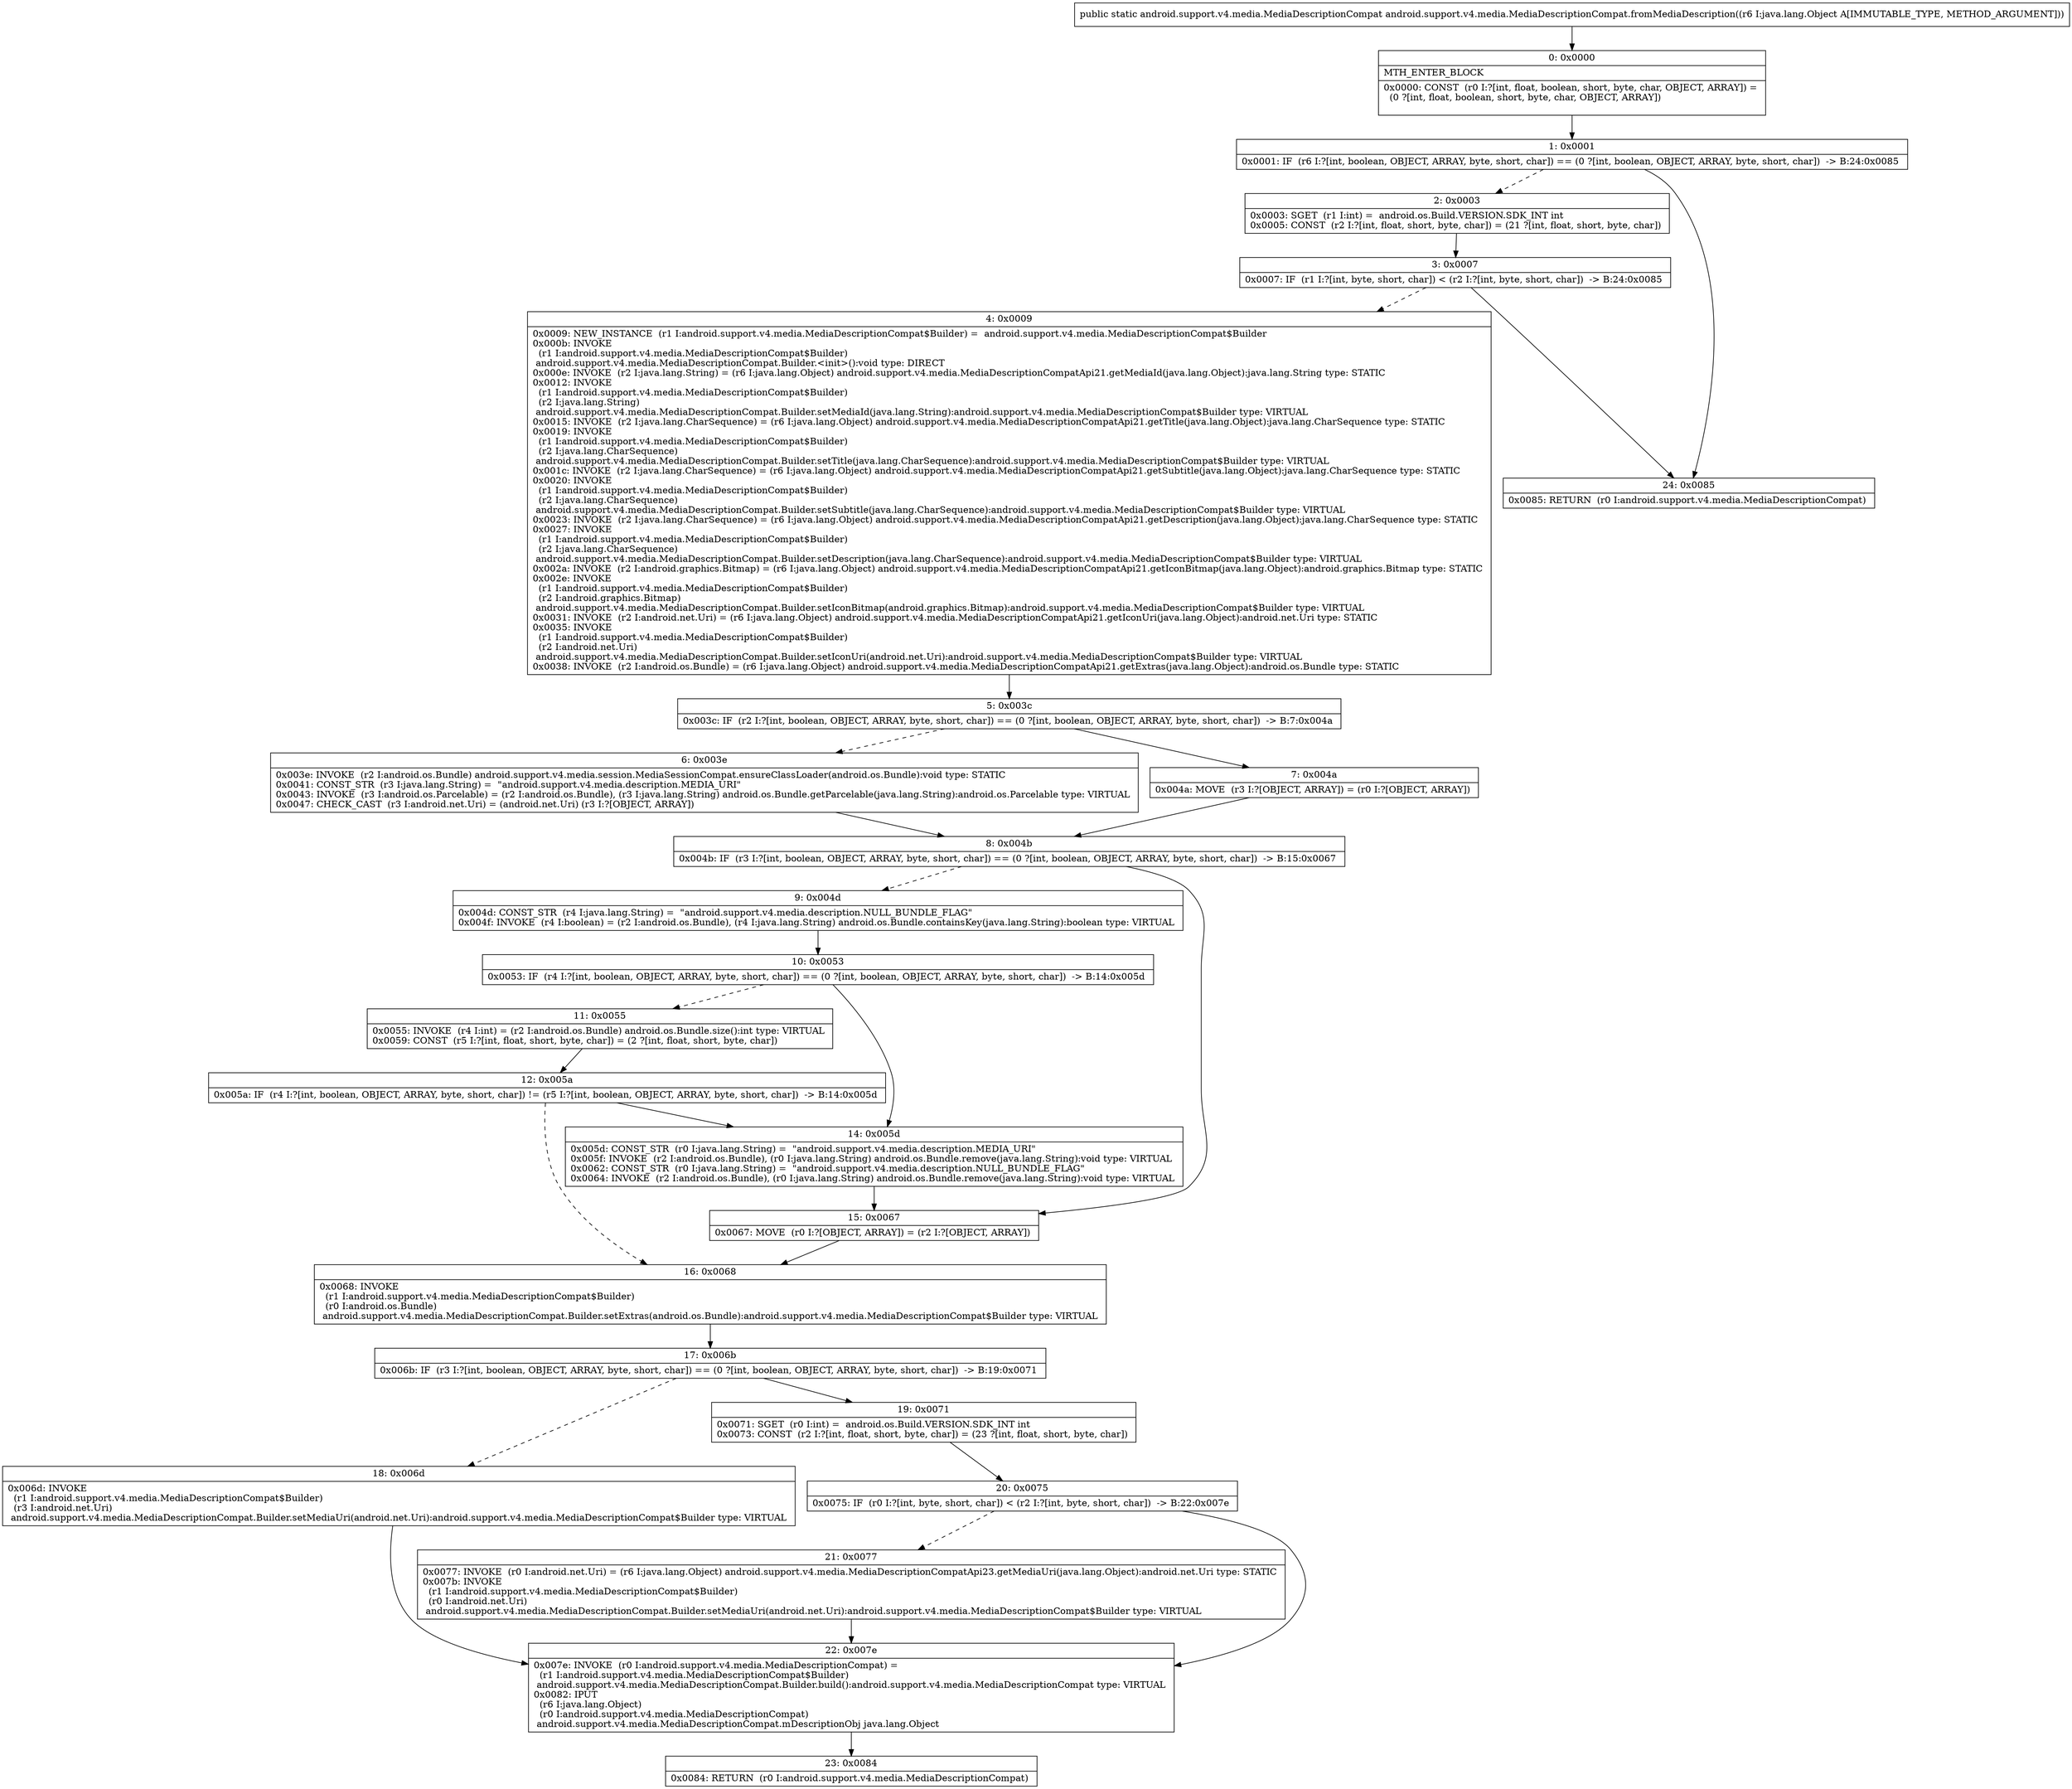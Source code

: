digraph "CFG forandroid.support.v4.media.MediaDescriptionCompat.fromMediaDescription(Ljava\/lang\/Object;)Landroid\/support\/v4\/media\/MediaDescriptionCompat;" {
Node_0 [shape=record,label="{0\:\ 0x0000|MTH_ENTER_BLOCK\l|0x0000: CONST  (r0 I:?[int, float, boolean, short, byte, char, OBJECT, ARRAY]) = \l  (0 ?[int, float, boolean, short, byte, char, OBJECT, ARRAY])\l \l}"];
Node_1 [shape=record,label="{1\:\ 0x0001|0x0001: IF  (r6 I:?[int, boolean, OBJECT, ARRAY, byte, short, char]) == (0 ?[int, boolean, OBJECT, ARRAY, byte, short, char])  \-\> B:24:0x0085 \l}"];
Node_2 [shape=record,label="{2\:\ 0x0003|0x0003: SGET  (r1 I:int) =  android.os.Build.VERSION.SDK_INT int \l0x0005: CONST  (r2 I:?[int, float, short, byte, char]) = (21 ?[int, float, short, byte, char]) \l}"];
Node_3 [shape=record,label="{3\:\ 0x0007|0x0007: IF  (r1 I:?[int, byte, short, char]) \< (r2 I:?[int, byte, short, char])  \-\> B:24:0x0085 \l}"];
Node_4 [shape=record,label="{4\:\ 0x0009|0x0009: NEW_INSTANCE  (r1 I:android.support.v4.media.MediaDescriptionCompat$Builder) =  android.support.v4.media.MediaDescriptionCompat$Builder \l0x000b: INVOKE  \l  (r1 I:android.support.v4.media.MediaDescriptionCompat$Builder)\l android.support.v4.media.MediaDescriptionCompat.Builder.\<init\>():void type: DIRECT \l0x000e: INVOKE  (r2 I:java.lang.String) = (r6 I:java.lang.Object) android.support.v4.media.MediaDescriptionCompatApi21.getMediaId(java.lang.Object):java.lang.String type: STATIC \l0x0012: INVOKE  \l  (r1 I:android.support.v4.media.MediaDescriptionCompat$Builder)\l  (r2 I:java.lang.String)\l android.support.v4.media.MediaDescriptionCompat.Builder.setMediaId(java.lang.String):android.support.v4.media.MediaDescriptionCompat$Builder type: VIRTUAL \l0x0015: INVOKE  (r2 I:java.lang.CharSequence) = (r6 I:java.lang.Object) android.support.v4.media.MediaDescriptionCompatApi21.getTitle(java.lang.Object):java.lang.CharSequence type: STATIC \l0x0019: INVOKE  \l  (r1 I:android.support.v4.media.MediaDescriptionCompat$Builder)\l  (r2 I:java.lang.CharSequence)\l android.support.v4.media.MediaDescriptionCompat.Builder.setTitle(java.lang.CharSequence):android.support.v4.media.MediaDescriptionCompat$Builder type: VIRTUAL \l0x001c: INVOKE  (r2 I:java.lang.CharSequence) = (r6 I:java.lang.Object) android.support.v4.media.MediaDescriptionCompatApi21.getSubtitle(java.lang.Object):java.lang.CharSequence type: STATIC \l0x0020: INVOKE  \l  (r1 I:android.support.v4.media.MediaDescriptionCompat$Builder)\l  (r2 I:java.lang.CharSequence)\l android.support.v4.media.MediaDescriptionCompat.Builder.setSubtitle(java.lang.CharSequence):android.support.v4.media.MediaDescriptionCompat$Builder type: VIRTUAL \l0x0023: INVOKE  (r2 I:java.lang.CharSequence) = (r6 I:java.lang.Object) android.support.v4.media.MediaDescriptionCompatApi21.getDescription(java.lang.Object):java.lang.CharSequence type: STATIC \l0x0027: INVOKE  \l  (r1 I:android.support.v4.media.MediaDescriptionCompat$Builder)\l  (r2 I:java.lang.CharSequence)\l android.support.v4.media.MediaDescriptionCompat.Builder.setDescription(java.lang.CharSequence):android.support.v4.media.MediaDescriptionCompat$Builder type: VIRTUAL \l0x002a: INVOKE  (r2 I:android.graphics.Bitmap) = (r6 I:java.lang.Object) android.support.v4.media.MediaDescriptionCompatApi21.getIconBitmap(java.lang.Object):android.graphics.Bitmap type: STATIC \l0x002e: INVOKE  \l  (r1 I:android.support.v4.media.MediaDescriptionCompat$Builder)\l  (r2 I:android.graphics.Bitmap)\l android.support.v4.media.MediaDescriptionCompat.Builder.setIconBitmap(android.graphics.Bitmap):android.support.v4.media.MediaDescriptionCompat$Builder type: VIRTUAL \l0x0031: INVOKE  (r2 I:android.net.Uri) = (r6 I:java.lang.Object) android.support.v4.media.MediaDescriptionCompatApi21.getIconUri(java.lang.Object):android.net.Uri type: STATIC \l0x0035: INVOKE  \l  (r1 I:android.support.v4.media.MediaDescriptionCompat$Builder)\l  (r2 I:android.net.Uri)\l android.support.v4.media.MediaDescriptionCompat.Builder.setIconUri(android.net.Uri):android.support.v4.media.MediaDescriptionCompat$Builder type: VIRTUAL \l0x0038: INVOKE  (r2 I:android.os.Bundle) = (r6 I:java.lang.Object) android.support.v4.media.MediaDescriptionCompatApi21.getExtras(java.lang.Object):android.os.Bundle type: STATIC \l}"];
Node_5 [shape=record,label="{5\:\ 0x003c|0x003c: IF  (r2 I:?[int, boolean, OBJECT, ARRAY, byte, short, char]) == (0 ?[int, boolean, OBJECT, ARRAY, byte, short, char])  \-\> B:7:0x004a \l}"];
Node_6 [shape=record,label="{6\:\ 0x003e|0x003e: INVOKE  (r2 I:android.os.Bundle) android.support.v4.media.session.MediaSessionCompat.ensureClassLoader(android.os.Bundle):void type: STATIC \l0x0041: CONST_STR  (r3 I:java.lang.String) =  \"android.support.v4.media.description.MEDIA_URI\" \l0x0043: INVOKE  (r3 I:android.os.Parcelable) = (r2 I:android.os.Bundle), (r3 I:java.lang.String) android.os.Bundle.getParcelable(java.lang.String):android.os.Parcelable type: VIRTUAL \l0x0047: CHECK_CAST  (r3 I:android.net.Uri) = (android.net.Uri) (r3 I:?[OBJECT, ARRAY]) \l}"];
Node_7 [shape=record,label="{7\:\ 0x004a|0x004a: MOVE  (r3 I:?[OBJECT, ARRAY]) = (r0 I:?[OBJECT, ARRAY]) \l}"];
Node_8 [shape=record,label="{8\:\ 0x004b|0x004b: IF  (r3 I:?[int, boolean, OBJECT, ARRAY, byte, short, char]) == (0 ?[int, boolean, OBJECT, ARRAY, byte, short, char])  \-\> B:15:0x0067 \l}"];
Node_9 [shape=record,label="{9\:\ 0x004d|0x004d: CONST_STR  (r4 I:java.lang.String) =  \"android.support.v4.media.description.NULL_BUNDLE_FLAG\" \l0x004f: INVOKE  (r4 I:boolean) = (r2 I:android.os.Bundle), (r4 I:java.lang.String) android.os.Bundle.containsKey(java.lang.String):boolean type: VIRTUAL \l}"];
Node_10 [shape=record,label="{10\:\ 0x0053|0x0053: IF  (r4 I:?[int, boolean, OBJECT, ARRAY, byte, short, char]) == (0 ?[int, boolean, OBJECT, ARRAY, byte, short, char])  \-\> B:14:0x005d \l}"];
Node_11 [shape=record,label="{11\:\ 0x0055|0x0055: INVOKE  (r4 I:int) = (r2 I:android.os.Bundle) android.os.Bundle.size():int type: VIRTUAL \l0x0059: CONST  (r5 I:?[int, float, short, byte, char]) = (2 ?[int, float, short, byte, char]) \l}"];
Node_12 [shape=record,label="{12\:\ 0x005a|0x005a: IF  (r4 I:?[int, boolean, OBJECT, ARRAY, byte, short, char]) != (r5 I:?[int, boolean, OBJECT, ARRAY, byte, short, char])  \-\> B:14:0x005d \l}"];
Node_14 [shape=record,label="{14\:\ 0x005d|0x005d: CONST_STR  (r0 I:java.lang.String) =  \"android.support.v4.media.description.MEDIA_URI\" \l0x005f: INVOKE  (r2 I:android.os.Bundle), (r0 I:java.lang.String) android.os.Bundle.remove(java.lang.String):void type: VIRTUAL \l0x0062: CONST_STR  (r0 I:java.lang.String) =  \"android.support.v4.media.description.NULL_BUNDLE_FLAG\" \l0x0064: INVOKE  (r2 I:android.os.Bundle), (r0 I:java.lang.String) android.os.Bundle.remove(java.lang.String):void type: VIRTUAL \l}"];
Node_15 [shape=record,label="{15\:\ 0x0067|0x0067: MOVE  (r0 I:?[OBJECT, ARRAY]) = (r2 I:?[OBJECT, ARRAY]) \l}"];
Node_16 [shape=record,label="{16\:\ 0x0068|0x0068: INVOKE  \l  (r1 I:android.support.v4.media.MediaDescriptionCompat$Builder)\l  (r0 I:android.os.Bundle)\l android.support.v4.media.MediaDescriptionCompat.Builder.setExtras(android.os.Bundle):android.support.v4.media.MediaDescriptionCompat$Builder type: VIRTUAL \l}"];
Node_17 [shape=record,label="{17\:\ 0x006b|0x006b: IF  (r3 I:?[int, boolean, OBJECT, ARRAY, byte, short, char]) == (0 ?[int, boolean, OBJECT, ARRAY, byte, short, char])  \-\> B:19:0x0071 \l}"];
Node_18 [shape=record,label="{18\:\ 0x006d|0x006d: INVOKE  \l  (r1 I:android.support.v4.media.MediaDescriptionCompat$Builder)\l  (r3 I:android.net.Uri)\l android.support.v4.media.MediaDescriptionCompat.Builder.setMediaUri(android.net.Uri):android.support.v4.media.MediaDescriptionCompat$Builder type: VIRTUAL \l}"];
Node_19 [shape=record,label="{19\:\ 0x0071|0x0071: SGET  (r0 I:int) =  android.os.Build.VERSION.SDK_INT int \l0x0073: CONST  (r2 I:?[int, float, short, byte, char]) = (23 ?[int, float, short, byte, char]) \l}"];
Node_20 [shape=record,label="{20\:\ 0x0075|0x0075: IF  (r0 I:?[int, byte, short, char]) \< (r2 I:?[int, byte, short, char])  \-\> B:22:0x007e \l}"];
Node_21 [shape=record,label="{21\:\ 0x0077|0x0077: INVOKE  (r0 I:android.net.Uri) = (r6 I:java.lang.Object) android.support.v4.media.MediaDescriptionCompatApi23.getMediaUri(java.lang.Object):android.net.Uri type: STATIC \l0x007b: INVOKE  \l  (r1 I:android.support.v4.media.MediaDescriptionCompat$Builder)\l  (r0 I:android.net.Uri)\l android.support.v4.media.MediaDescriptionCompat.Builder.setMediaUri(android.net.Uri):android.support.v4.media.MediaDescriptionCompat$Builder type: VIRTUAL \l}"];
Node_22 [shape=record,label="{22\:\ 0x007e|0x007e: INVOKE  (r0 I:android.support.v4.media.MediaDescriptionCompat) = \l  (r1 I:android.support.v4.media.MediaDescriptionCompat$Builder)\l android.support.v4.media.MediaDescriptionCompat.Builder.build():android.support.v4.media.MediaDescriptionCompat type: VIRTUAL \l0x0082: IPUT  \l  (r6 I:java.lang.Object)\l  (r0 I:android.support.v4.media.MediaDescriptionCompat)\l android.support.v4.media.MediaDescriptionCompat.mDescriptionObj java.lang.Object \l}"];
Node_23 [shape=record,label="{23\:\ 0x0084|0x0084: RETURN  (r0 I:android.support.v4.media.MediaDescriptionCompat) \l}"];
Node_24 [shape=record,label="{24\:\ 0x0085|0x0085: RETURN  (r0 I:android.support.v4.media.MediaDescriptionCompat) \l}"];
MethodNode[shape=record,label="{public static android.support.v4.media.MediaDescriptionCompat android.support.v4.media.MediaDescriptionCompat.fromMediaDescription((r6 I:java.lang.Object A[IMMUTABLE_TYPE, METHOD_ARGUMENT])) }"];
MethodNode -> Node_0;
Node_0 -> Node_1;
Node_1 -> Node_2[style=dashed];
Node_1 -> Node_24;
Node_2 -> Node_3;
Node_3 -> Node_4[style=dashed];
Node_3 -> Node_24;
Node_4 -> Node_5;
Node_5 -> Node_6[style=dashed];
Node_5 -> Node_7;
Node_6 -> Node_8;
Node_7 -> Node_8;
Node_8 -> Node_9[style=dashed];
Node_8 -> Node_15;
Node_9 -> Node_10;
Node_10 -> Node_11[style=dashed];
Node_10 -> Node_14;
Node_11 -> Node_12;
Node_12 -> Node_14;
Node_12 -> Node_16[style=dashed];
Node_14 -> Node_15;
Node_15 -> Node_16;
Node_16 -> Node_17;
Node_17 -> Node_18[style=dashed];
Node_17 -> Node_19;
Node_18 -> Node_22;
Node_19 -> Node_20;
Node_20 -> Node_21[style=dashed];
Node_20 -> Node_22;
Node_21 -> Node_22;
Node_22 -> Node_23;
}

